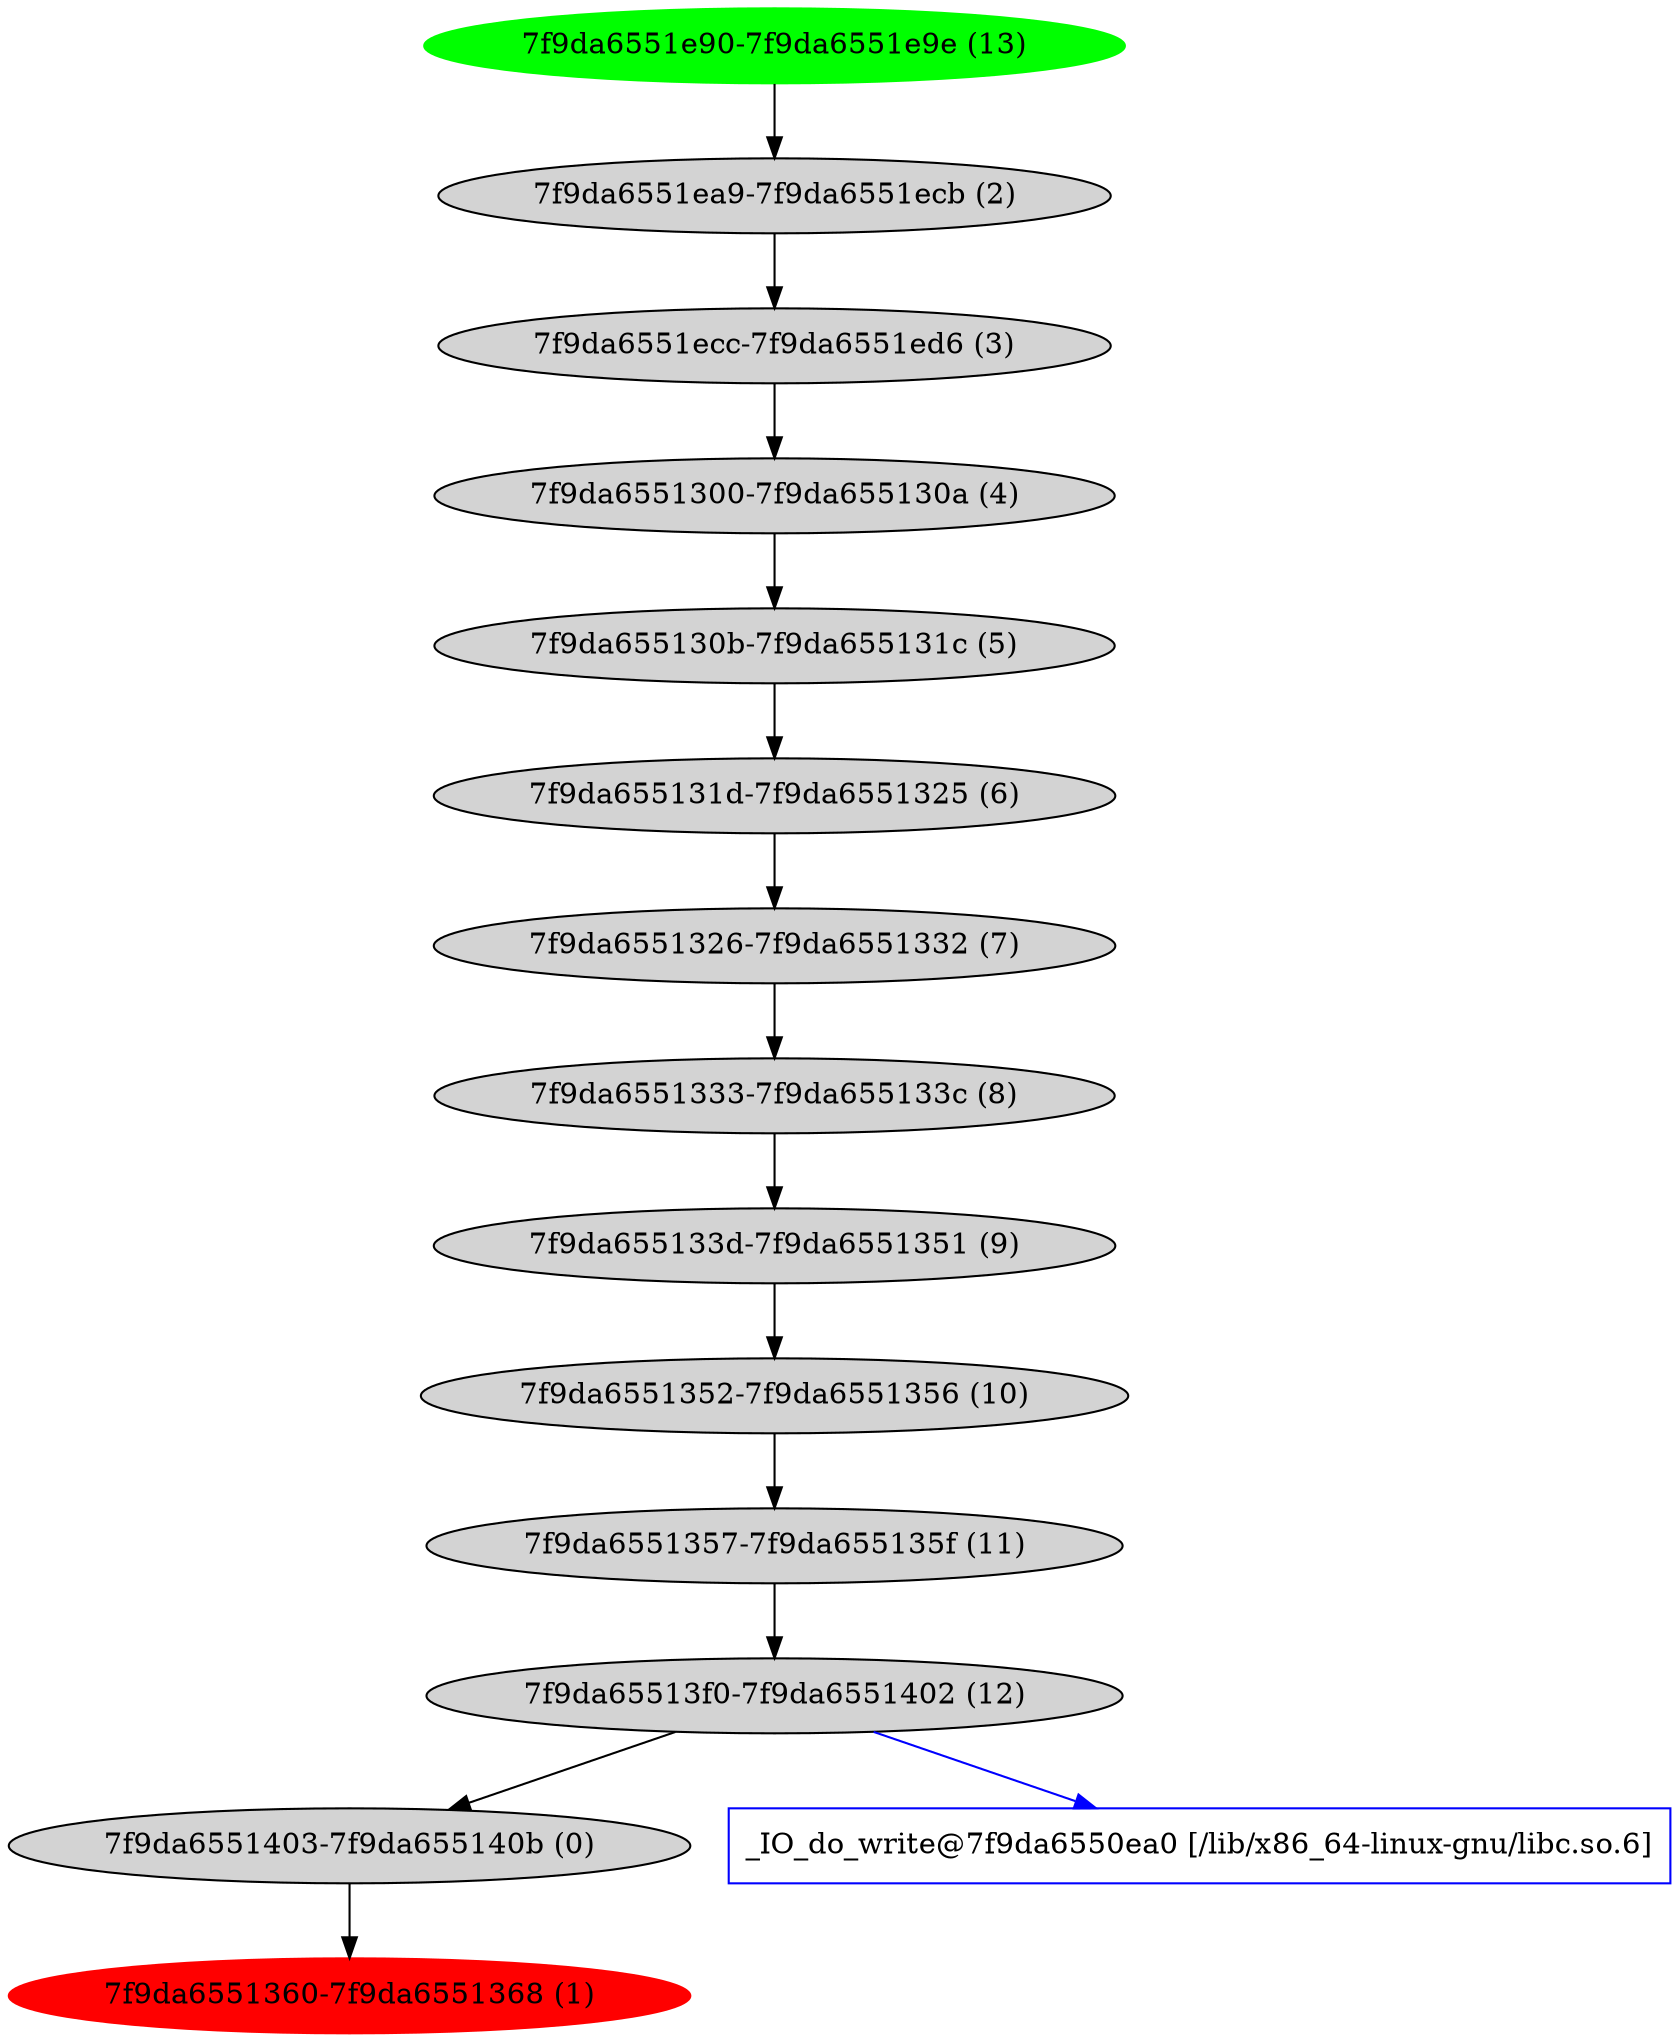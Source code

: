 digraph G {
   bb_7f9da6551403 [label="7f9da6551403-7f9da655140b (0)" style=filled];
   bb_7f9da6551360 [label="7f9da6551360-7f9da6551368 (1)", color="red" style=filled];
   bb_7f9da6551ea9 [label="7f9da6551ea9-7f9da6551ecb (2)" style=filled];
   bb_7f9da6551ecc [label="7f9da6551ecc-7f9da6551ed6 (3)" style=filled];
   bb_7f9da6551300 [label="7f9da6551300-7f9da655130a (4)" style=filled];
   bb_7f9da655130b [label="7f9da655130b-7f9da655131c (5)" style=filled];
   bb_7f9da655131d [label="7f9da655131d-7f9da6551325 (6)" style=filled];
   bb_7f9da6551326 [label="7f9da6551326-7f9da6551332 (7)" style=filled];
   bb_7f9da6551333 [label="7f9da6551333-7f9da655133c (8)" style=filled];
   bb_7f9da655133d [label="7f9da655133d-7f9da6551351 (9)" style=filled];
   bb_7f9da6551352 [label="7f9da6551352-7f9da6551356 (10)" style=filled];
   bb_7f9da6551357 [label="7f9da6551357-7f9da655135f (11)" style=filled];
   bb_7f9da65513f0 [label="7f9da65513f0-7f9da6551402 (12)" style=filled];
   bb_7f9da6551e90 [label="7f9da6551e90-7f9da6551e9e (13)", color="green" style=filled];
   func_7f9da6550ea0 [label="_IO_do_write@7f9da6550ea0 [/lib/x86_64-linux-gnu/libc.so.6]", color=blue, shape=rectangle,URL="7f9da6550ea0.svg"];
   bb_7f9da65513f0 -> func_7f9da6550ea0 [color=blue];
   bb_7f9da6551e90 -> bb_7f9da6551ea9;
   bb_7f9da6551ea9 -> bb_7f9da6551ecc;
   bb_7f9da6551ecc -> bb_7f9da6551300;
   bb_7f9da6551300 -> bb_7f9da655130b;
   bb_7f9da655130b -> bb_7f9da655131d;
   bb_7f9da655131d -> bb_7f9da6551326;
   bb_7f9da6551326 -> bb_7f9da6551333;
   bb_7f9da6551333 -> bb_7f9da655133d;
   bb_7f9da655133d -> bb_7f9da6551352;
   bb_7f9da6551352 -> bb_7f9da6551357;
   bb_7f9da6551357 -> bb_7f9da65513f0;
   bb_7f9da65513f0 -> bb_7f9da6551403;
   bb_7f9da6551403 -> bb_7f9da6551360;
}